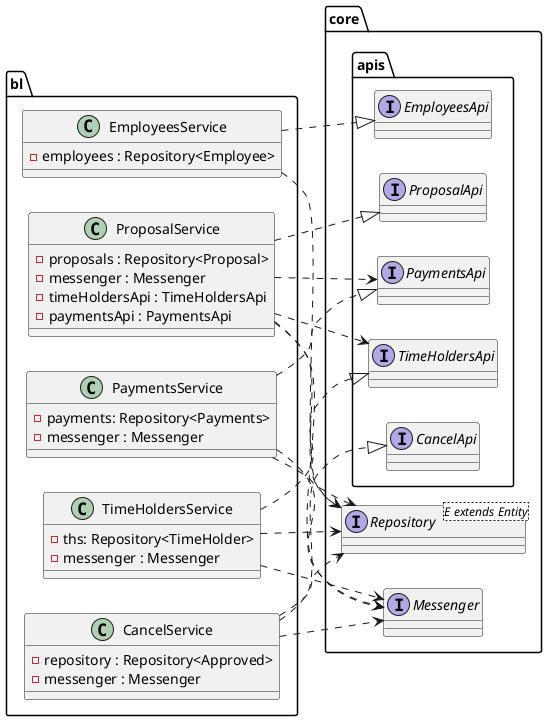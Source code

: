 @startuml
left to right direction

package "core" {
  package "apis" {
    interface EmployeesApi
    interface CancelApi
    interface PaymentsApi
    interface ProposalApi
    interface TimeHoldersApi
  }

  interface Repository<E extends Entity>
  interface Messenger
}

package "bl" {
  class EmployeesService {
    - employees : Repository<Employee>
  }
  class CancelService {
    - repository : Repository<Approved>
    - messenger : Messenger
  }
  class PaymentsService {
    - payments: Repository<Payments>
    - messenger : Messenger
  }
  class ProposalService {
    - proposals : Repository<Proposal>
    - messenger : Messenger
    - timeHoldersApi : TimeHoldersApi
    - paymentsApi : PaymentsApi
  }
  class TimeHoldersService {
    - ths: Repository<TimeHolder>
    - messenger : Messenger
  }
}

EmployeesService ..|> EmployeesApi
CancelService ..|> CancelApi
TimeHoldersService ..|> TimeHoldersApi
ProposalService ..|> ProposalApi
PaymentsService ..|> PaymentsApi

EmployeesService ..> Repository
CancelService ..> Repository
ProposalService ..> Repository
PaymentsService ..> Repository
TimeHoldersService ..> Repository

CancelService ..> Messenger
ProposalService ..> Messenger
PaymentsService ..> Messenger
TimeHoldersService ..> Messenger

ProposalService ..> TimeHoldersApi
ProposalService ..> PaymentsApi

@enduml